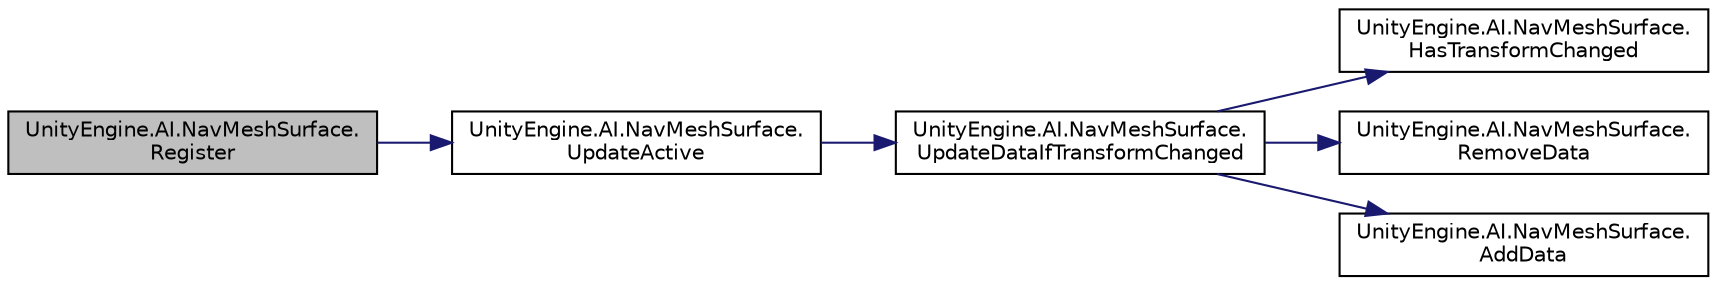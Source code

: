 digraph "UnityEngine.AI.NavMeshSurface.Register"
{
 // LATEX_PDF_SIZE
  edge [fontname="Helvetica",fontsize="10",labelfontname="Helvetica",labelfontsize="10"];
  node [fontname="Helvetica",fontsize="10",shape=record];
  rankdir="LR";
  Node37 [label="UnityEngine.AI.NavMeshSurface.\lRegister",height=0.2,width=0.4,color="black", fillcolor="grey75", style="filled", fontcolor="black",tooltip=" "];
  Node37 -> Node38 [color="midnightblue",fontsize="10",style="solid",fontname="Helvetica"];
  Node38 [label="UnityEngine.AI.NavMeshSurface.\lUpdateActive",height=0.2,width=0.4,color="black", fillcolor="white", style="filled",URL="$class_unity_engine_1_1_a_i_1_1_nav_mesh_surface.html#a318bc5523c96326b3540aeacd44ea96b",tooltip=" "];
  Node38 -> Node39 [color="midnightblue",fontsize="10",style="solid",fontname="Helvetica"];
  Node39 [label="UnityEngine.AI.NavMeshSurface.\lUpdateDataIfTransformChanged",height=0.2,width=0.4,color="black", fillcolor="white", style="filled",URL="$class_unity_engine_1_1_a_i_1_1_nav_mesh_surface.html#a7e169bc2513c2614c14138578d8fe2f3",tooltip=" "];
  Node39 -> Node40 [color="midnightblue",fontsize="10",style="solid",fontname="Helvetica"];
  Node40 [label="UnityEngine.AI.NavMeshSurface.\lHasTransformChanged",height=0.2,width=0.4,color="black", fillcolor="white", style="filled",URL="$class_unity_engine_1_1_a_i_1_1_nav_mesh_surface.html#a018608bac16f89e07985094c49d28203",tooltip=" "];
  Node39 -> Node41 [color="midnightblue",fontsize="10",style="solid",fontname="Helvetica"];
  Node41 [label="UnityEngine.AI.NavMeshSurface.\lRemoveData",height=0.2,width=0.4,color="black", fillcolor="white", style="filled",URL="$class_unity_engine_1_1_a_i_1_1_nav_mesh_surface.html#ab172d2aeaa1fc33361ec519b34e30bda",tooltip=" "];
  Node39 -> Node42 [color="midnightblue",fontsize="10",style="solid",fontname="Helvetica"];
  Node42 [label="UnityEngine.AI.NavMeshSurface.\lAddData",height=0.2,width=0.4,color="black", fillcolor="white", style="filled",URL="$class_unity_engine_1_1_a_i_1_1_nav_mesh_surface.html#a59cb54cd1345b7f9f5ec569740249fbc",tooltip=" "];
}
